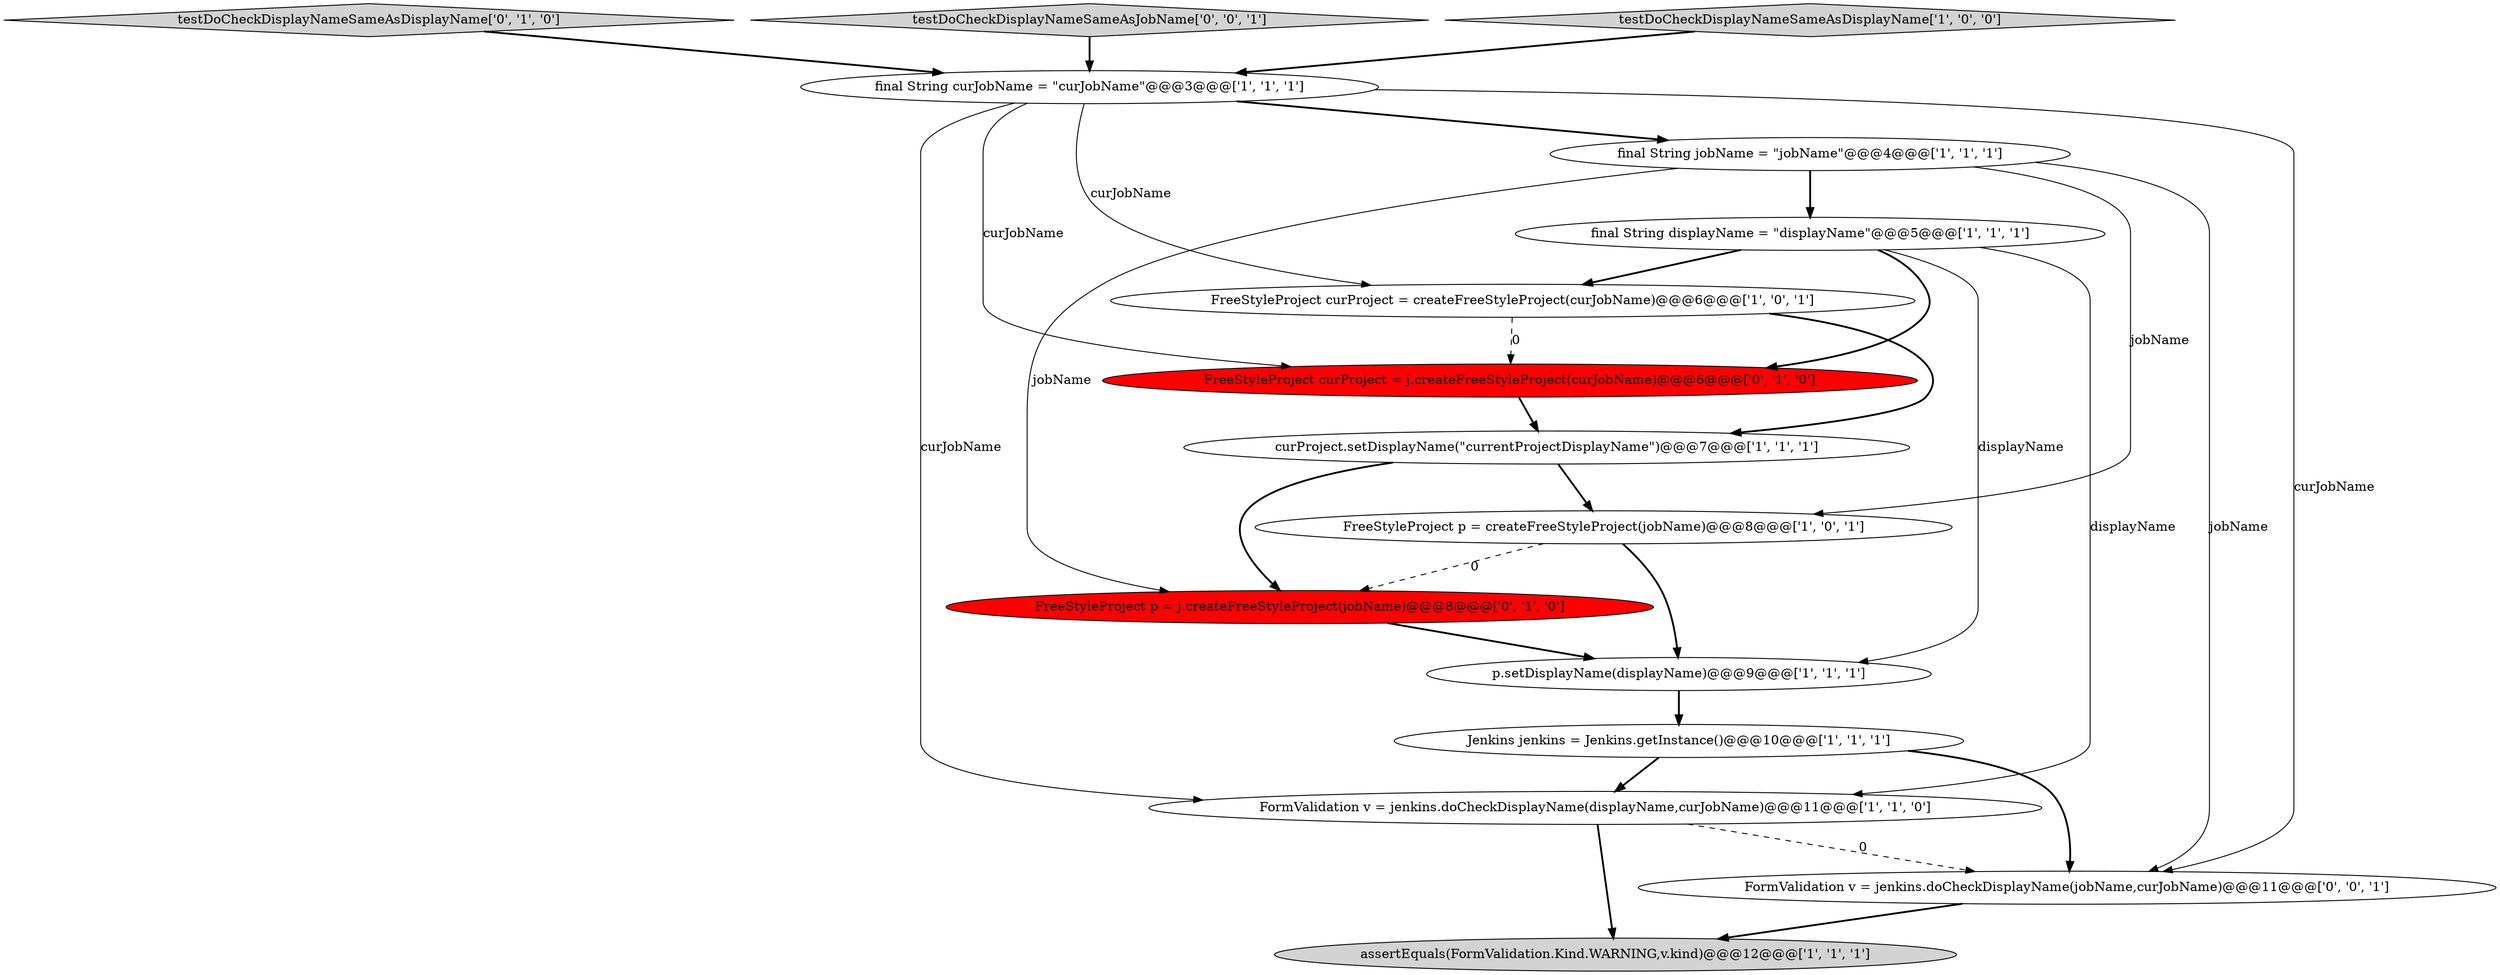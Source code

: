 digraph {
9 [style = filled, label = "FreeStyleProject p = createFreeStyleProject(jobName)@@@8@@@['1', '0', '1']", fillcolor = white, shape = ellipse image = "AAA0AAABBB1BBB"];
0 [style = filled, label = "final String jobName = \"jobName\"@@@4@@@['1', '1', '1']", fillcolor = white, shape = ellipse image = "AAA0AAABBB1BBB"];
12 [style = filled, label = "FreeStyleProject curProject = j.createFreeStyleProject(curJobName)@@@6@@@['0', '1', '0']", fillcolor = red, shape = ellipse image = "AAA1AAABBB2BBB"];
4 [style = filled, label = "p.setDisplayName(displayName)@@@9@@@['1', '1', '1']", fillcolor = white, shape = ellipse image = "AAA0AAABBB1BBB"];
10 [style = filled, label = "assertEquals(FormValidation.Kind.WARNING,v.kind)@@@12@@@['1', '1', '1']", fillcolor = lightgray, shape = ellipse image = "AAA0AAABBB1BBB"];
2 [style = filled, label = "final String displayName = \"displayName\"@@@5@@@['1', '1', '1']", fillcolor = white, shape = ellipse image = "AAA0AAABBB1BBB"];
3 [style = filled, label = "Jenkins jenkins = Jenkins.getInstance()@@@10@@@['1', '1', '1']", fillcolor = white, shape = ellipse image = "AAA0AAABBB1BBB"];
8 [style = filled, label = "FormValidation v = jenkins.doCheckDisplayName(displayName,curJobName)@@@11@@@['1', '1', '0']", fillcolor = white, shape = ellipse image = "AAA0AAABBB1BBB"];
11 [style = filled, label = "testDoCheckDisplayNameSameAsDisplayName['0', '1', '0']", fillcolor = lightgray, shape = diamond image = "AAA0AAABBB2BBB"];
14 [style = filled, label = "testDoCheckDisplayNameSameAsJobName['0', '0', '1']", fillcolor = lightgray, shape = diamond image = "AAA0AAABBB3BBB"];
7 [style = filled, label = "final String curJobName = \"curJobName\"@@@3@@@['1', '1', '1']", fillcolor = white, shape = ellipse image = "AAA0AAABBB1BBB"];
6 [style = filled, label = "testDoCheckDisplayNameSameAsDisplayName['1', '0', '0']", fillcolor = lightgray, shape = diamond image = "AAA0AAABBB1BBB"];
5 [style = filled, label = "curProject.setDisplayName(\"currentProjectDisplayName\")@@@7@@@['1', '1', '1']", fillcolor = white, shape = ellipse image = "AAA0AAABBB1BBB"];
15 [style = filled, label = "FormValidation v = jenkins.doCheckDisplayName(jobName,curJobName)@@@11@@@['0', '0', '1']", fillcolor = white, shape = ellipse image = "AAA0AAABBB3BBB"];
1 [style = filled, label = "FreeStyleProject curProject = createFreeStyleProject(curJobName)@@@6@@@['1', '0', '1']", fillcolor = white, shape = ellipse image = "AAA0AAABBB1BBB"];
13 [style = filled, label = "FreeStyleProject p = j.createFreeStyleProject(jobName)@@@8@@@['0', '1', '0']", fillcolor = red, shape = ellipse image = "AAA1AAABBB2BBB"];
1->5 [style = bold, label=""];
4->3 [style = bold, label=""];
8->10 [style = bold, label=""];
0->9 [style = solid, label="jobName"];
15->10 [style = bold, label=""];
12->5 [style = bold, label=""];
5->9 [style = bold, label=""];
2->8 [style = solid, label="displayName"];
2->1 [style = bold, label=""];
9->4 [style = bold, label=""];
8->15 [style = dashed, label="0"];
0->2 [style = bold, label=""];
7->0 [style = bold, label=""];
3->15 [style = bold, label=""];
7->1 [style = solid, label="curJobName"];
2->12 [style = bold, label=""];
14->7 [style = bold, label=""];
2->4 [style = solid, label="displayName"];
1->12 [style = dashed, label="0"];
7->15 [style = solid, label="curJobName"];
3->8 [style = bold, label=""];
5->13 [style = bold, label=""];
11->7 [style = bold, label=""];
9->13 [style = dashed, label="0"];
0->15 [style = solid, label="jobName"];
7->12 [style = solid, label="curJobName"];
6->7 [style = bold, label=""];
0->13 [style = solid, label="jobName"];
7->8 [style = solid, label="curJobName"];
13->4 [style = bold, label=""];
}
